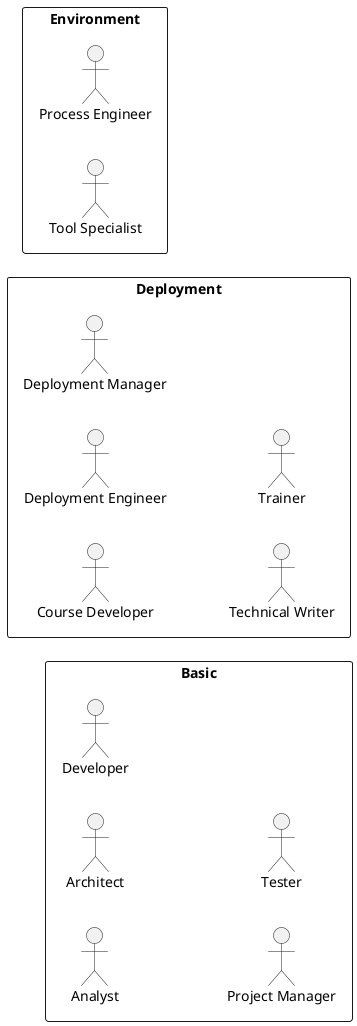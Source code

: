 @startuml Roles
left to right direction

rectangle Basic {
    actor Analyst
    actor Architect
    actor Developer
    actor "Project Manager" as ProjectManager
    actor Tester
}

rectangle Deployment {
    actor "Course Developer" as CourseDeveloper
    actor "Deployment Engineer" as DeploymentEngineer
    actor "Deployment Manager" as DeploymentManager
    actor "Technical Writer" as TechnicalWriter
    actor Trainer
}

rectangle Environment {
    actor "Process Engineer" as ProcessEngineer
    actor "Tool Specialist" as ToolSpecialist
}

@enduml